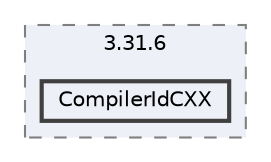 digraph "/mnt/c/Users/lefte/Mujin/MastersThesis/Taz/TazGraph/build/CMakeFiles/3.31.6/CompilerIdCXX"
{
 // LATEX_PDF_SIZE
  bgcolor="transparent";
  edge [fontname=Helvetica,fontsize=10,labelfontname=Helvetica,labelfontsize=10];
  node [fontname=Helvetica,fontsize=10,shape=box,height=0.2,width=0.4];
  compound=true
  subgraph clusterdir_5cefb66a2b3927b099ebe0b9254f9408 {
    graph [ bgcolor="#edf0f7", pencolor="grey50", label="3.31.6", fontname=Helvetica,fontsize=10 style="filled,dashed", URL="dir_5cefb66a2b3927b099ebe0b9254f9408.html",tooltip=""]
  dir_e19a36ce3cbab9320a7bd8b066469e06 [label="CompilerIdCXX", fillcolor="#edf0f7", color="grey25", style="filled,bold", URL="dir_e19a36ce3cbab9320a7bd8b066469e06.html",tooltip=""];
  }
}
